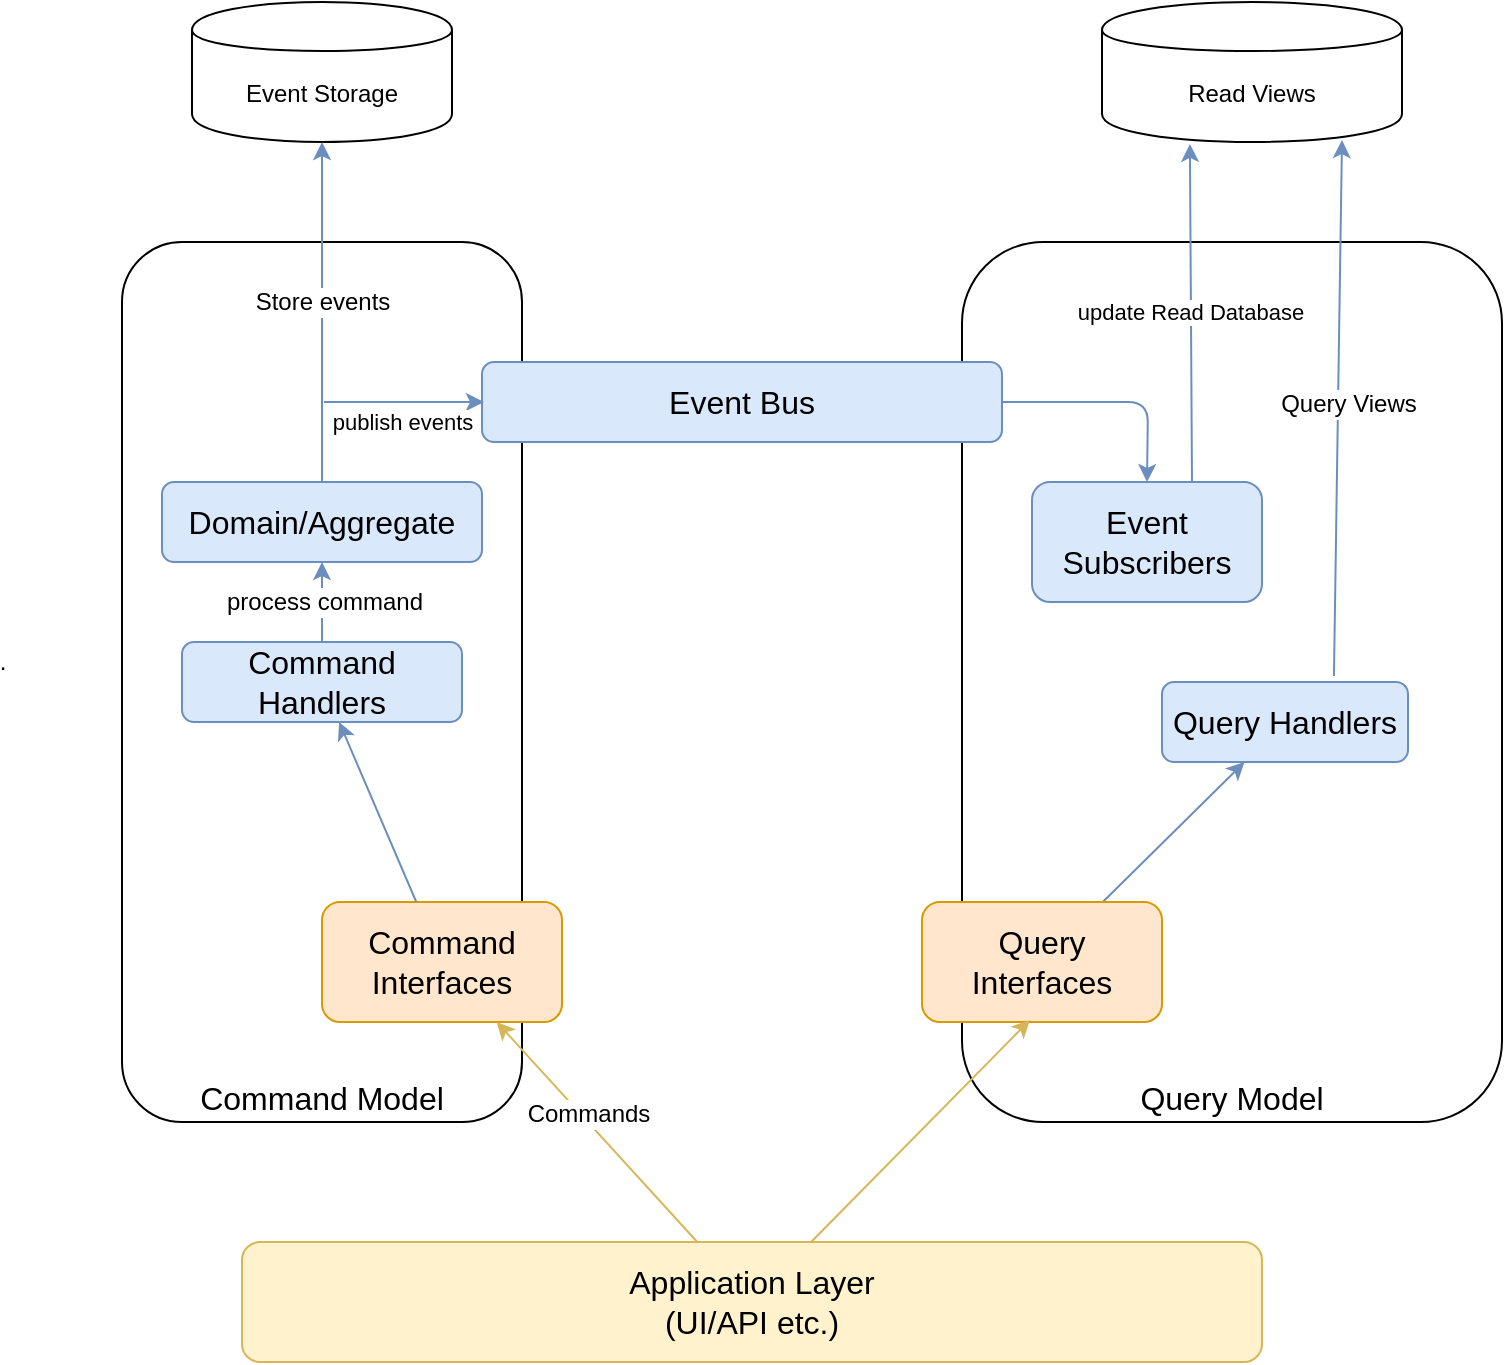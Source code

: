 <mxfile version="10.4.5" type="github"><diagram id="PHKAPcUReDozPD77Vr9z" name="Page-1"><mxGraphModel dx="1327" dy="759" grid="1" gridSize="10" guides="1" tooltips="1" connect="1" arrows="1" fold="1" page="1" pageScale="1" pageWidth="850" pageHeight="1100" math="0" shadow="0"><root><mxCell id="0"/><mxCell id="1" parent="0"/><mxCell id="_dTScZxNtNhXLGbuJTSR-1" value="Event Storage" style="shape=cylinder;whiteSpace=wrap;html=1;boundedLbl=1;backgroundOutline=1;" vertex="1" parent="1"><mxGeometry x="145" y="130" width="130" height="70" as="geometry"/></mxCell><mxCell id="_dTScZxNtNhXLGbuJTSR-2" value="Read Views" style="shape=cylinder;whiteSpace=wrap;html=1;boundedLbl=1;backgroundOutline=1;" vertex="1" parent="1"><mxGeometry x="600" y="130" width="150" height="70" as="geometry"/></mxCell><mxCell id="_dTScZxNtNhXLGbuJTSR-3" value="Command Model" style="rounded=1;whiteSpace=wrap;html=1;align=center;verticalAlign=bottom;fontSize=16;" vertex="1" parent="1"><mxGeometry x="110" y="250" width="200" height="440" as="geometry"/></mxCell><mxCell id="_dTScZxNtNhXLGbuJTSR-6" value="Command Handlers" style="rounded=1;whiteSpace=wrap;html=1;fontSize=16;align=center;fillColor=#dae8fc;strokeColor=#6c8ebf;" vertex="1" parent="1"><mxGeometry x="140" y="450" width="140" height="40" as="geometry"/></mxCell><mxCell id="_dTScZxNtNhXLGbuJTSR-7" value="" style="endArrow=classic;html=1;fontSize=16;fillColor=#dae8fc;strokeColor=#6c8ebf;" edge="1" parent="1" source="_dTScZxNtNhXLGbuJTSR-6"><mxGeometry width="50" height="50" relative="1" as="geometry"><mxPoint x="110" y="760" as="sourcePoint"/><mxPoint x="197.5" y="450" as="targetPoint"/></mxGeometry></mxCell><mxCell id="_dTScZxNtNhXLGbuJTSR-9" value="Command Interfaces" style="rounded=1;whiteSpace=wrap;html=1;fontSize=16;align=center;fillColor=#ffe6cc;strokeColor=#d79b00;" vertex="1" parent="1"><mxGeometry x="210" y="580" width="120" height="60" as="geometry"/></mxCell><mxCell id="_dTScZxNtNhXLGbuJTSR-10" value="" style="endArrow=classic;html=1;fontSize=16;fillColor=#dae8fc;strokeColor=#6c8ebf;" edge="1" parent="1" source="_dTScZxNtNhXLGbuJTSR-9" target="_dTScZxNtNhXLGbuJTSR-6"><mxGeometry width="50" height="50" relative="1" as="geometry"><mxPoint x="110" y="880" as="sourcePoint"/><mxPoint x="160" y="830" as="targetPoint"/></mxGeometry></mxCell><mxCell id="_dTScZxNtNhXLGbuJTSR-11" value="Query Model" style="rounded=1;whiteSpace=wrap;html=1;align=center;verticalAlign=bottom;fontSize=16;" vertex="1" parent="1"><mxGeometry x="530" y="250" width="270" height="440" as="geometry"/></mxCell><mxCell id="_dTScZxNtNhXLGbuJTSR-12" value="Event Subscribers" style="rounded=1;whiteSpace=wrap;html=1;fontSize=16;align=center;fillColor=#dae8fc;strokeColor=#6c8ebf;" vertex="1" parent="1"><mxGeometry x="565" y="370" width="115" height="60" as="geometry"/></mxCell><mxCell id="_dTScZxNtNhXLGbuJTSR-13" value="Query Handlers" style="rounded=1;whiteSpace=wrap;html=1;fontSize=16;align=center;fillColor=#dae8fc;strokeColor=#6c8ebf;" vertex="1" parent="1"><mxGeometry x="630" y="470" width="123" height="40" as="geometry"/></mxCell><mxCell id="_dTScZxNtNhXLGbuJTSR-15" value="" style="endArrow=classic;html=1;fontSize=16;fillColor=#dae8fc;strokeColor=#6c8ebf;startArrow=none;startFill=0;endFill=1;" edge="1" parent="1" source="_dTScZxNtNhXLGbuJTSR-17" target="_dTScZxNtNhXLGbuJTSR-13"><mxGeometry width="50" height="50" relative="1" as="geometry"><mxPoint x="674.885" y="500" as="sourcePoint"/><mxPoint x="655" y="710" as="targetPoint"/></mxGeometry></mxCell><mxCell id="_dTScZxNtNhXLGbuJTSR-17" value="Query Interfaces" style="rounded=1;whiteSpace=wrap;html=1;fontSize=16;align=center;fillColor=#ffe6cc;strokeColor=#d79b00;" vertex="1" parent="1"><mxGeometry x="510" y="580" width="120" height="60" as="geometry"/></mxCell><mxCell id="_dTScZxNtNhXLGbuJTSR-19" value="Application Layer&lt;br&gt;(UI/API etc.)&lt;br&gt;" style="rounded=1;whiteSpace=wrap;html=1;fontSize=16;align=center;fillColor=#fff2cc;strokeColor=#d6b656;" vertex="1" parent="1"><mxGeometry x="170" y="750" width="510" height="60" as="geometry"/></mxCell><mxCell id="_dTScZxNtNhXLGbuJTSR-20" value="" style="endArrow=classic;html=1;fontSize=16;fillColor=#fff2cc;strokeColor=#d6b656;" edge="1" parent="1" source="_dTScZxNtNhXLGbuJTSR-19"><mxGeometry width="50" height="50" relative="1" as="geometry"><mxPoint x="110" y="880" as="sourcePoint"/><mxPoint x="297.353" y="640" as="targetPoint"/></mxGeometry></mxCell><mxCell id="_dTScZxNtNhXLGbuJTSR-22" value="Commands" style="text;html=1;resizable=0;points=[];align=center;verticalAlign=middle;labelBackgroundColor=#ffffff;" vertex="1" connectable="0" parent="_dTScZxNtNhXLGbuJTSR-20"><mxGeometry x="0.149" y="-3" relative="1" as="geometry"><mxPoint y="1" as="offset"/></mxGeometry></mxCell><mxCell id="_dTScZxNtNhXLGbuJTSR-21" value="" style="endArrow=none;html=1;fontSize=16;fillColor=#fff2cc;strokeColor=#d6b656;endFill=0;startArrow=classic;startFill=1;exitX=0.45;exitY=0.983;exitDx=0;exitDy=0;exitPerimeter=0;" edge="1" parent="1" source="_dTScZxNtNhXLGbuJTSR-17" target="_dTScZxNtNhXLGbuJTSR-19"><mxGeometry width="50" height="50" relative="1" as="geometry"><mxPoint x="451" y="640" as="sourcePoint"/><mxPoint x="544.412" y="640" as="targetPoint"/></mxGeometry></mxCell><mxCell id="_dTScZxNtNhXLGbuJTSR-4" value="Event Bus" style="rounded=1;whiteSpace=wrap;html=1;fontSize=16;align=center;fillColor=#dae8fc;strokeColor=#6c8ebf;" vertex="1" parent="1"><mxGeometry x="290" y="310" width="260" height="40" as="geometry"/></mxCell><mxCell id="_dTScZxNtNhXLGbuJTSR-24" value="" style="endArrow=classic;html=1;exitX=0.5;exitY=0;exitDx=0;exitDy=0;fillColor=#dae8fc;strokeColor=#6c8ebf;" edge="1" parent="1" source="_dTScZxNtNhXLGbuJTSR-37" target="_dTScZxNtNhXLGbuJTSR-1"><mxGeometry width="50" height="50" relative="1" as="geometry"><mxPoint x="100" y="960" as="sourcePoint"/><mxPoint x="150" y="910" as="targetPoint"/></mxGeometry></mxCell><mxCell id="_dTScZxNtNhXLGbuJTSR-26" value="Store events" style="text;html=1;resizable=0;points=[];align=center;verticalAlign=middle;labelBackgroundColor=#ffffff;" vertex="1" connectable="0" parent="_dTScZxNtNhXLGbuJTSR-24"><mxGeometry x="0.416" y="2" relative="1" as="geometry"><mxPoint x="2" y="30" as="offset"/></mxGeometry></mxCell><mxCell id="_dTScZxNtNhXLGbuJTSR-25" value="publish events" style="endArrow=classic;html=1;entryX=0;entryY=0.5;entryDx=0;entryDy=0;fillColor=#dae8fc;strokeColor=#6c8ebf;" edge="1" parent="1"><mxGeometry x="-0.025" y="-10" width="50" height="50" relative="1" as="geometry"><mxPoint x="211" y="330" as="sourcePoint"/><mxPoint x="291" y="330" as="targetPoint"/><mxPoint as="offset"/></mxGeometry></mxCell><mxCell id="_dTScZxNtNhXLGbuJTSR-27" value="update Read Database" style="endArrow=none;html=1;endFill=0;startArrow=classic;startFill=1;fillColor=#dae8fc;strokeColor=#6c8ebf;exitX=0.293;exitY=1.014;exitDx=0;exitDy=0;exitPerimeter=0;" edge="1" parent="1" source="_dTScZxNtNhXLGbuJTSR-2"><mxGeometry width="50" height="50" relative="1" as="geometry"><mxPoint x="645" y="220" as="sourcePoint"/><mxPoint x="645" y="370" as="targetPoint"/></mxGeometry></mxCell><mxCell id="_dTScZxNtNhXLGbuJTSR-31" value="" style="endArrow=classic;html=1;entryX=0.5;entryY=0;entryDx=0;entryDy=0;exitX=1;exitY=0.5;exitDx=0;exitDy=0;fillColor=#dae8fc;strokeColor=#6c8ebf;" edge="1" parent="1" source="_dTScZxNtNhXLGbuJTSR-4" target="_dTScZxNtNhXLGbuJTSR-12"><mxGeometry width="50" height="50" relative="1" as="geometry"><mxPoint x="100" y="960" as="sourcePoint"/><mxPoint x="150" y="910" as="targetPoint"/><Array as="points"><mxPoint x="623" y="330"/></Array></mxGeometry></mxCell><mxCell id="_dTScZxNtNhXLGbuJTSR-37" value="Domain/Aggregate" style="rounded=1;whiteSpace=wrap;html=1;fontSize=16;align=center;fillColor=#dae8fc;strokeColor=#6c8ebf;" vertex="1" parent="1"><mxGeometry x="130" y="370" width="160" height="40" as="geometry"/></mxCell><mxCell id="_dTScZxNtNhXLGbuJTSR-39" value="" style="endArrow=classic;html=1;fillColor=#dae8fc;strokeColor=#6c8ebf;" edge="1" parent="1" source="_dTScZxNtNhXLGbuJTSR-6" target="_dTScZxNtNhXLGbuJTSR-37"><mxGeometry width="50" height="50" relative="1" as="geometry"><mxPoint x="220" y="380" as="sourcePoint"/><mxPoint x="400" y="460" as="targetPoint"/></mxGeometry></mxCell><mxCell id="_dTScZxNtNhXLGbuJTSR-40" value="." style="text;html=1;resizable=0;points=[];align=center;verticalAlign=middle;labelBackgroundColor=#ffffff;" vertex="1" connectable="0" parent="_dTScZxNtNhXLGbuJTSR-39"><mxGeometry x="0.416" y="2" relative="1" as="geometry"><mxPoint x="-158" y="38" as="offset"/></mxGeometry></mxCell><mxCell id="_dTScZxNtNhXLGbuJTSR-41" value="process command" style="text;html=1;resizable=0;points=[];align=center;verticalAlign=middle;labelBackgroundColor=#ffffff;" vertex="1" connectable="0" parent="_dTScZxNtNhXLGbuJTSR-39"><mxGeometry x="-0.808" y="-1" relative="1" as="geometry"><mxPoint y="-16" as="offset"/></mxGeometry></mxCell><mxCell id="_dTScZxNtNhXLGbuJTSR-45" value="" style="endArrow=classic;html=1;exitX=0.699;exitY=-0.075;exitDx=0;exitDy=0;exitPerimeter=0;fillColor=#dae8fc;strokeColor=#6c8ebf;entryX=0.8;entryY=0.986;entryDx=0;entryDy=0;entryPerimeter=0;" edge="1" parent="1" source="_dTScZxNtNhXLGbuJTSR-13" target="_dTScZxNtNhXLGbuJTSR-2"><mxGeometry width="50" height="50" relative="1" as="geometry"><mxPoint x="50" y="880" as="sourcePoint"/><mxPoint x="719" y="240" as="targetPoint"/></mxGeometry></mxCell><mxCell id="_dTScZxNtNhXLGbuJTSR-46" value="Query Views" style="text;html=1;resizable=0;points=[];align=center;verticalAlign=middle;labelBackgroundColor=#ffffff;" vertex="1" connectable="0" parent="_dTScZxNtNhXLGbuJTSR-45"><mxGeometry x="-0.481" y="1" relative="1" as="geometry"><mxPoint x="6.5" y="-67" as="offset"/></mxGeometry></mxCell></root></mxGraphModel></diagram></mxfile>
